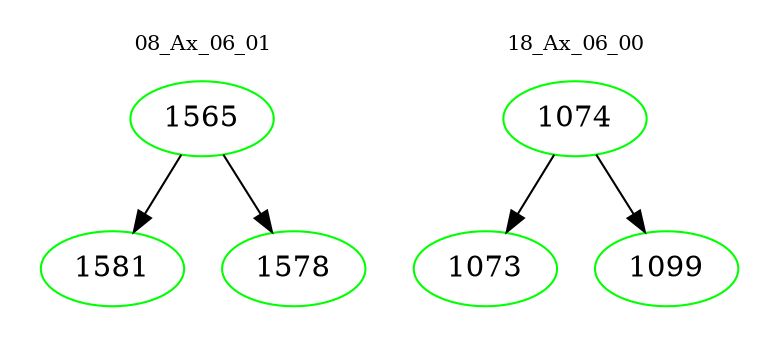 digraph{
subgraph cluster_0 {
color = white
label = "08_Ax_06_01";
fontsize=10;
T0_1565 [label="1565", color="green"]
T0_1565 -> T0_1581 [color="black"]
T0_1581 [label="1581", color="green"]
T0_1565 -> T0_1578 [color="black"]
T0_1578 [label="1578", color="green"]
}
subgraph cluster_1 {
color = white
label = "18_Ax_06_00";
fontsize=10;
T1_1074 [label="1074", color="green"]
T1_1074 -> T1_1073 [color="black"]
T1_1073 [label="1073", color="green"]
T1_1074 -> T1_1099 [color="black"]
T1_1099 [label="1099", color="green"]
}
}
